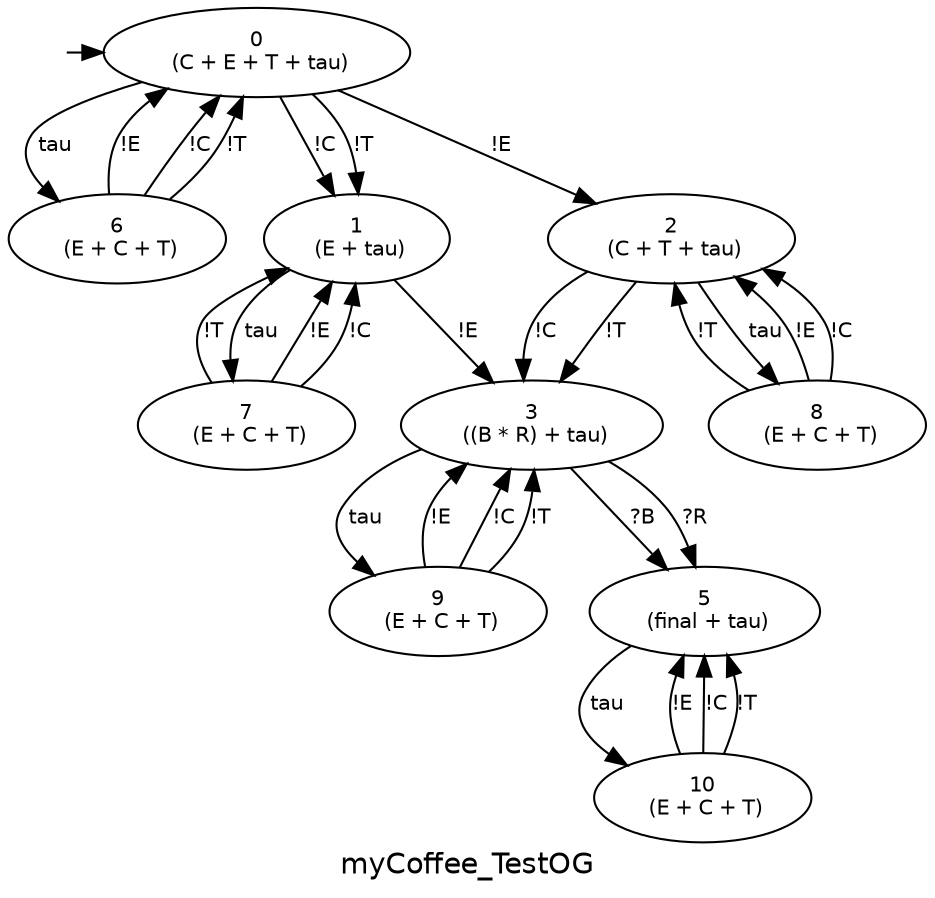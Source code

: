 digraph D {
graph [fontname="Helvetica", label="myCoffee_TestOG"];
node [fontname="Helvetica" fontsize=10];
edge [fontname="Helvetica" fontsize=10];
  q_0 [label="" height="0.01" width="0.01" style="invis"];
  q_0 -> 0 [minlen="0.5"];
  0 [label="0\n (C + E + T + tau)"]
  0 -> 6 [label=" tau"]
  0 -> 2 [label="!E"]
  0 -> 1 [label="!C"]
  0 -> 1 [label="!T"]
  1 [label="1\n (E + tau)"]
  1 -> 7 [label=" tau"]
  1 -> 3 [label="!E"]
  2 [label="2\n (C + T + tau)"]
  2 -> 8 [label=" tau"]
  2 -> 3 [label="!C"]
  2 -> 3 [label="!T"]
  3 [label="3\n ((B * R) + tau)"]
  3 -> 9 [label=" tau"]
  3 -> 5 [label="?B"]
  3 -> 5 [label="?R"]
  5 [label="5\n (final + tau)"]
  5 -> 10 [label=" tau"]
  6 [label="6\n (E + C + T)"]
  6 -> 0 [label="!E"]
  6 -> 0 [label="!C"]
  6 -> 0 [label="!T"]
  7 [label="7\n (E + C + T)"]
  7 -> 1 [label="!E"]
  7 -> 1 [label="!C"]
  7 -> 1 [label="!T"]
  8 [label="8\n (E + C + T)"]
  8 -> 2 [label="!E"]
  8 -> 2 [label="!C"]
  8 -> 2 [label="!T"]
  9 [label="9\n (E + C + T)"]
  9 -> 3 [label="!E"]
  9 -> 3 [label="!C"]
  9 -> 3 [label="!T"]
  10 [label="10\n (E + C + T)"]
  10 -> 5 [label="!E"]
  10 -> 5 [label="!C"]
  10 -> 5 [label="!T"]
}
